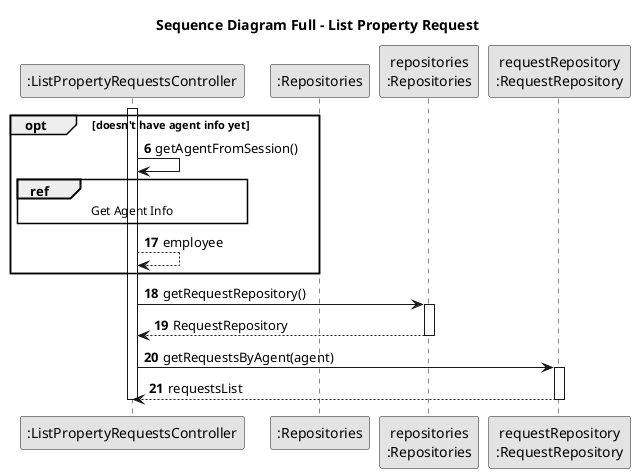 @startuml Sequence Diagram - List Property Request
skinparam monochrome true
skinparam packageStyle rectangle
skinparam shadowing false

title Sequence Diagram Full - List Property Request
autonumber

'hide footbox
participant ":ListPropertyRequestsController" as CTRL
participant ":Repositories" as RepositorySingleton
participant "repositories\n:Repositories" as PLAT
participant "requestRepository\n:RequestRepository" as RequestRepository

autonumber 6

activate CTRL

	opt doesn't have agent info yet
		CTRL -> CTRL : getAgentFromSession()

			ref over CTRL
				Get Agent Info
			end ref

autonumber 17
		CTRL --> CTRL : employee
	end
	CTRL -> PLAT : getRequestRepository()
	activate PLAT
		PLAT --> CTRL : RequestRepository
	deactivate PLAT
	CTRL -> RequestRepository : getRequestsByAgent(agent)
	activate RequestRepository
		RequestRepository --> CTRL : requestsList
	deactivate RequestRepository
deactivate CTRL

@enduml